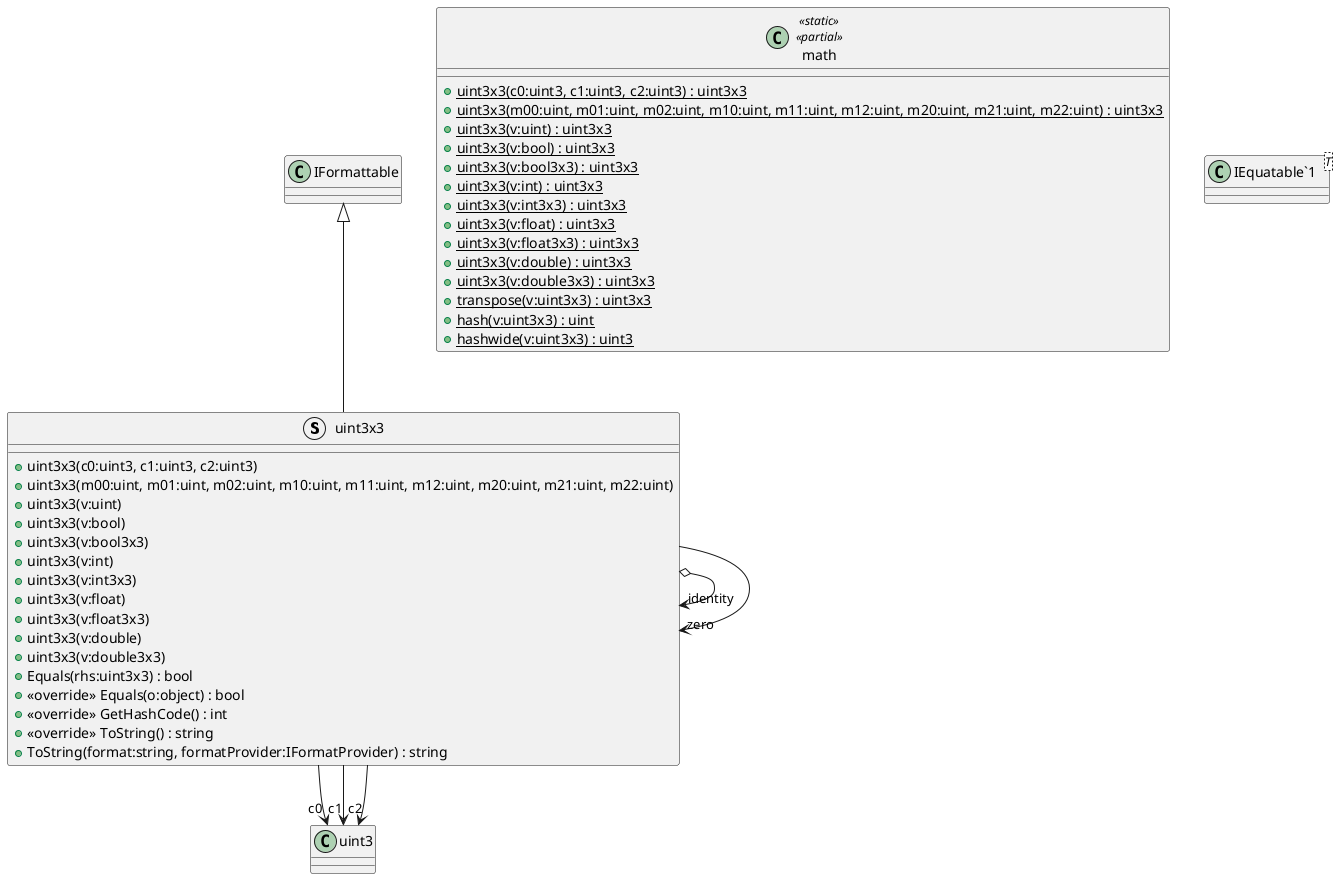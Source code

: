 @startuml
struct uint3x3 {
    + uint3x3(c0:uint3, c1:uint3, c2:uint3)
    + uint3x3(m00:uint, m01:uint, m02:uint, m10:uint, m11:uint, m12:uint, m20:uint, m21:uint, m22:uint)
    + uint3x3(v:uint)
    + uint3x3(v:bool)
    + uint3x3(v:bool3x3)
    + uint3x3(v:int)
    + uint3x3(v:int3x3)
    + uint3x3(v:float)
    + uint3x3(v:float3x3)
    + uint3x3(v:double)
    + uint3x3(v:double3x3)
    + Equals(rhs:uint3x3) : bool
    + <<override>> Equals(o:object) : bool
    + <<override>> GetHashCode() : int
    + <<override>> ToString() : string
    + ToString(format:string, formatProvider:IFormatProvider) : string
}
class math <<static>> <<partial>> {
    + {static} uint3x3(c0:uint3, c1:uint3, c2:uint3) : uint3x3
    + {static} uint3x3(m00:uint, m01:uint, m02:uint, m10:uint, m11:uint, m12:uint, m20:uint, m21:uint, m22:uint) : uint3x3
    + {static} uint3x3(v:uint) : uint3x3
    + {static} uint3x3(v:bool) : uint3x3
    + {static} uint3x3(v:bool3x3) : uint3x3
    + {static} uint3x3(v:int) : uint3x3
    + {static} uint3x3(v:int3x3) : uint3x3
    + {static} uint3x3(v:float) : uint3x3
    + {static} uint3x3(v:float3x3) : uint3x3
    + {static} uint3x3(v:double) : uint3x3
    + {static} uint3x3(v:double3x3) : uint3x3
    + {static} transpose(v:uint3x3) : uint3x3
    + {static} hash(v:uint3x3) : uint
    + {static} hashwide(v:uint3x3) : uint3
}
class "IEquatable`1"<T> {
}
IFormattable <|-- uint3x3
uint3x3 --> "c0" uint3
uint3x3 --> "c1" uint3
uint3x3 --> "c2" uint3
uint3x3 o-> "identity" uint3x3
uint3x3 --> "zero" uint3x3
@enduml
